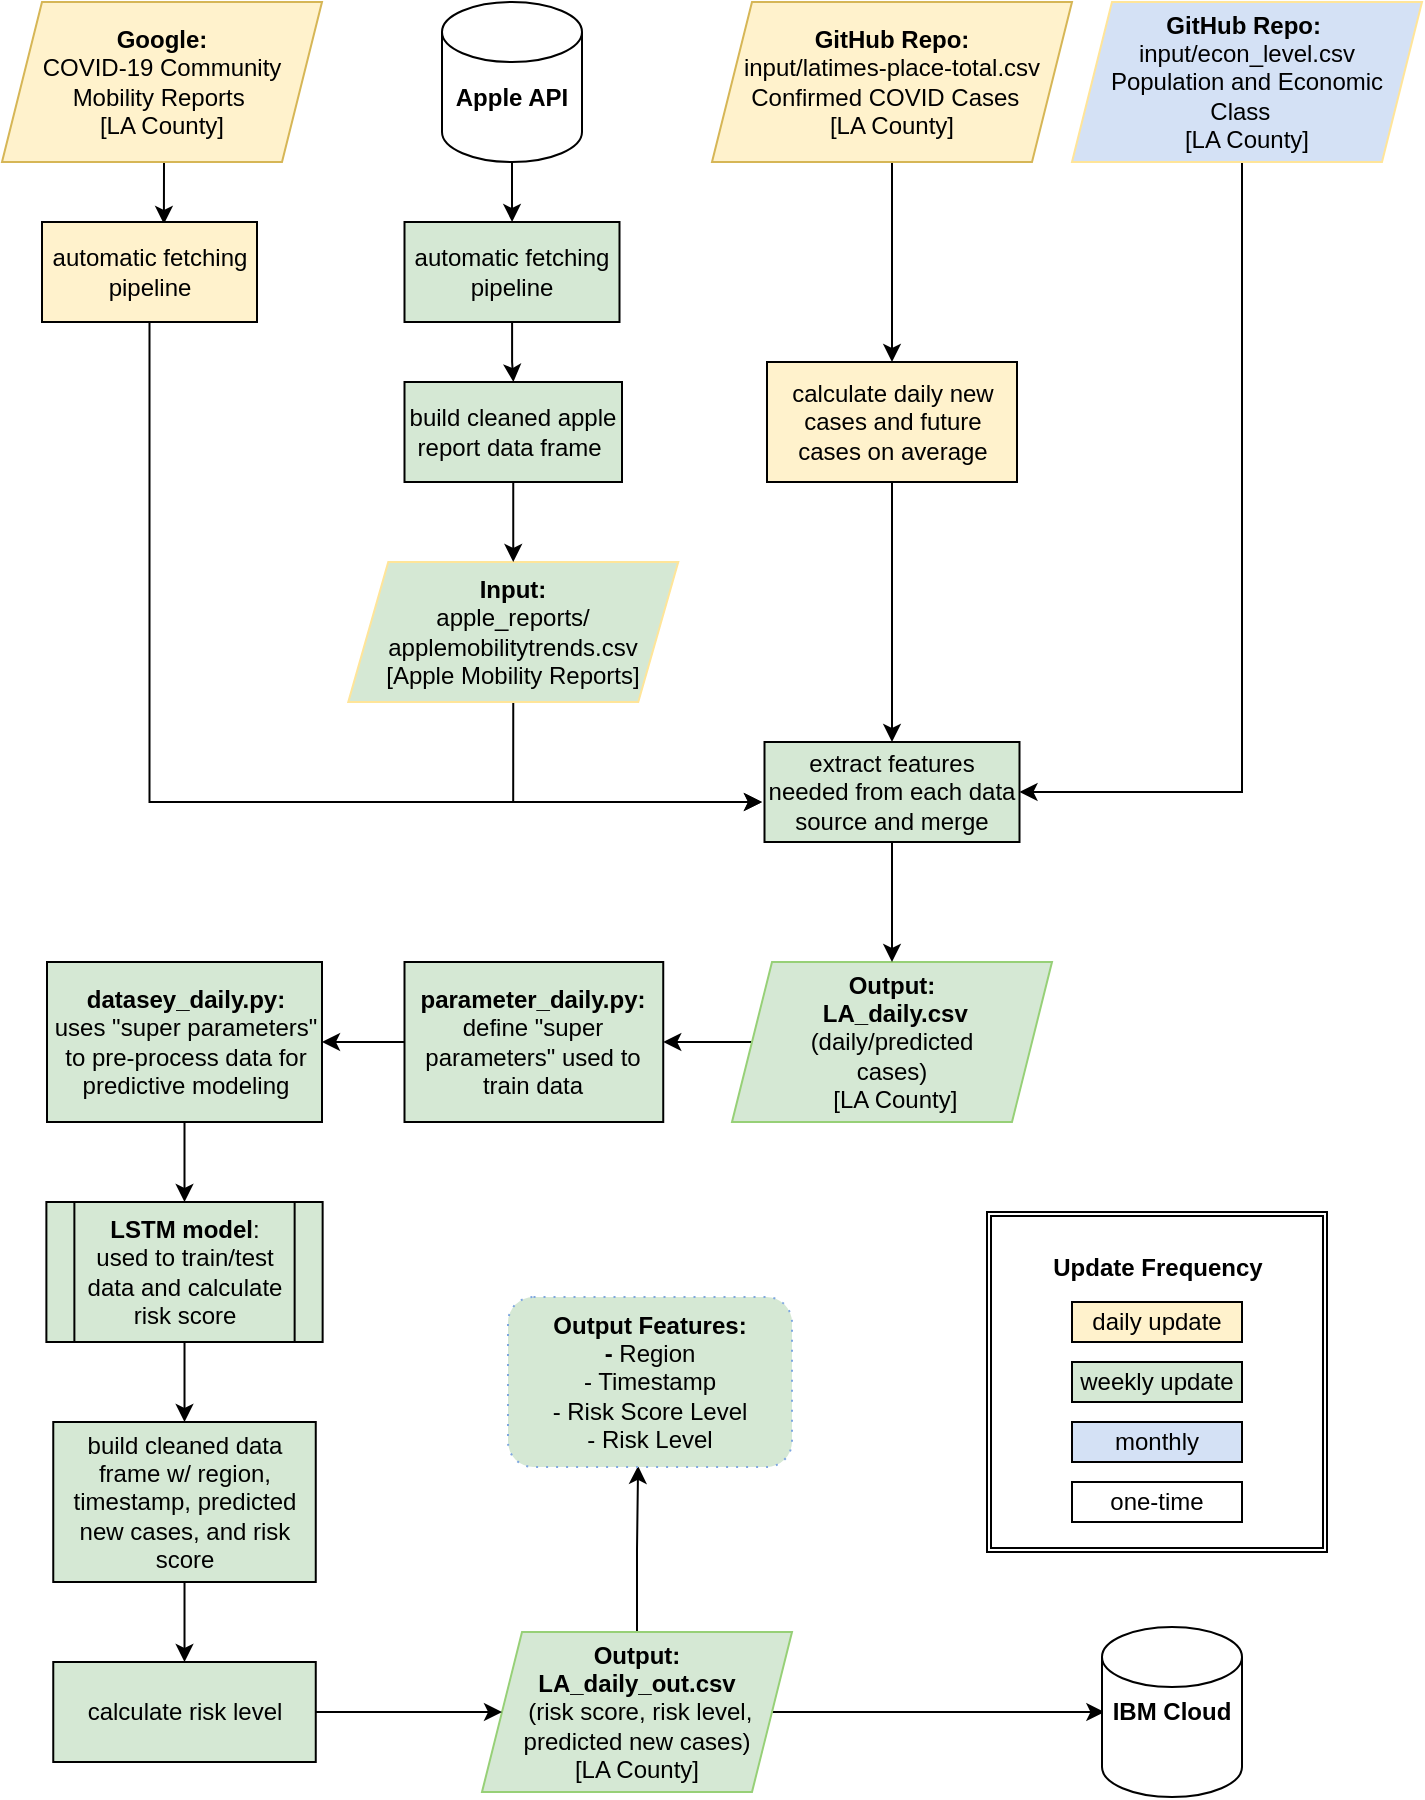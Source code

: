 <mxfile version="13.6.0" type="device"><diagram id="EMMWCg8WO8nGpN-h3Lt4" name="Page-1"><mxGraphModel dx="1166" dy="741" grid="1" gridSize="10" guides="1" tooltips="1" connect="1" arrows="1" fold="1" page="1" pageScale="1" pageWidth="850" pageHeight="1100" math="0" shadow="0"><root><mxCell id="0"/><mxCell id="1" parent="0"/><mxCell id="4KXb9JyP3AkB6F7u9Ha2-32" style="edgeStyle=orthogonalEdgeStyle;rounded=0;orthogonalLoop=1;jettySize=auto;html=1;entryX=1;entryY=0.5;entryDx=0;entryDy=0;" parent="1" source="c5__5FzdPdkLztYr7EIl-13" target="4KXb9JyP3AkB6F7u9Ha2-4" edge="1"><mxGeometry relative="1" as="geometry"><Array as="points"><mxPoint x="700" y="515"/></Array></mxGeometry></mxCell><mxCell id="c5__5FzdPdkLztYr7EIl-13" value="&lt;b&gt;GitHub Repo:&lt;/b&gt;&amp;nbsp;&lt;br&gt;input/econ_level.csv&lt;br&gt;Population and Economic Class&amp;nbsp;&amp;nbsp;&lt;br&gt;[LA County]" style="shape=parallelogram;perimeter=parallelogramPerimeter;whiteSpace=wrap;html=1;fixedSize=1;fillColor=#D4E1F5;strokeColor=#FFE599;" parent="1" vertex="1"><mxGeometry x="615" y="120" width="175" height="80" as="geometry"/></mxCell><mxCell id="4KXb9JyP3AkB6F7u9Ha2-36" value="" style="edgeStyle=orthogonalEdgeStyle;rounded=0;orthogonalLoop=1;jettySize=auto;html=1;" parent="1" source="c5__5FzdPdkLztYr7EIl-14" target="4KXb9JyP3AkB6F7u9Ha2-33" edge="1"><mxGeometry relative="1" as="geometry"/></mxCell><mxCell id="c5__5FzdPdkLztYr7EIl-14" value="&lt;b&gt;Output:&lt;br&gt;&amp;nbsp;LA_daily.csv &lt;br&gt;&lt;/b&gt;(daily/predicted &lt;br&gt;cases)&lt;br&gt;&amp;nbsp;[LA County]" style="shape=parallelogram;perimeter=parallelogramPerimeter;whiteSpace=wrap;html=1;fixedSize=1;fillColor=#D5E8D4;strokeColor=#97D077;" parent="1" vertex="1"><mxGeometry x="445" y="600" width="160" height="80" as="geometry"/></mxCell><mxCell id="4KXb9JyP3AkB6F7u9Ha2-45" style="edgeStyle=orthogonalEdgeStyle;rounded=0;orthogonalLoop=1;jettySize=auto;html=1;exitX=1;exitY=0.5;exitDx=0;exitDy=0;entryX=0.017;entryY=0.5;entryDx=0;entryDy=0;entryPerimeter=0;" parent="1" source="c5__5FzdPdkLztYr7EIl-23" target="c5__5FzdPdkLztYr7EIl-24" edge="1"><mxGeometry relative="1" as="geometry"/></mxCell><mxCell id="VfQ2PKXqb5fFJSpvM04X-44" style="edgeStyle=orthogonalEdgeStyle;rounded=0;orthogonalLoop=1;jettySize=auto;html=1;exitX=0.5;exitY=0;exitDx=0;exitDy=0;entryX=0.458;entryY=0.994;entryDx=0;entryDy=0;entryPerimeter=0;" edge="1" parent="1" source="c5__5FzdPdkLztYr7EIl-23" target="VfQ2PKXqb5fFJSpvM04X-43"><mxGeometry relative="1" as="geometry"/></mxCell><mxCell id="c5__5FzdPdkLztYr7EIl-23" value="&lt;b&gt;Output:&lt;br&gt;LA_daily_out.csv&lt;br&gt;&lt;/b&gt;&amp;nbsp;(risk score, risk level, predicted new cases)&lt;br&gt;[LA County]" style="shape=parallelogram;perimeter=parallelogramPerimeter;whiteSpace=wrap;html=1;fixedSize=1;fillColor=#D5E8D4;strokeColor=#97D077;" parent="1" vertex="1"><mxGeometry x="320" y="935" width="155" height="80" as="geometry"/></mxCell><mxCell id="c5__5FzdPdkLztYr7EIl-24" value="&lt;b&gt;IBM Cloud&lt;/b&gt;" style="shape=cylinder2;whiteSpace=wrap;html=1;boundedLbl=1;backgroundOutline=1;size=15;fillColor=#FFFFFF;" parent="1" vertex="1"><mxGeometry x="630" y="932.5" width="70" height="85" as="geometry"/></mxCell><mxCell id="4KXb9JyP3AkB6F7u9Ha2-6" style="edgeStyle=orthogonalEdgeStyle;rounded=0;orthogonalLoop=1;jettySize=auto;html=1;exitX=0.5;exitY=1;exitDx=0;exitDy=0;" parent="1" source="3Q9lxoXXyYOwo95ZzaGR-1" target="4KXb9JyP3AkB6F7u9Ha2-3" edge="1"><mxGeometry relative="1" as="geometry"/></mxCell><mxCell id="3Q9lxoXXyYOwo95ZzaGR-1" value="&lt;b&gt;GitHub Repo: &lt;br&gt;&lt;/b&gt;input/latimes-place-total.csv&lt;br&gt;Confirmed COVID Cases&amp;nbsp;&amp;nbsp;&lt;br&gt;[LA County]" style="shape=parallelogram;perimeter=parallelogramPerimeter;whiteSpace=wrap;html=1;fixedSize=1;fillColor=#FFF2CC;strokeColor=#d6b656;" parent="1" vertex="1"><mxGeometry x="435" y="120" width="180" height="80" as="geometry"/></mxCell><mxCell id="4KXb9JyP3AkB6F7u9Ha2-19" style="edgeStyle=orthogonalEdgeStyle;rounded=0;orthogonalLoop=1;jettySize=auto;html=1;exitX=0.5;exitY=1;exitDx=0;exitDy=0;entryX=0.567;entryY=0.02;entryDx=0;entryDy=0;entryPerimeter=0;" parent="1" source="4KXb9JyP3AkB6F7u9Ha2-1" target="4KXb9JyP3AkB6F7u9Ha2-17" edge="1"><mxGeometry relative="1" as="geometry"/></mxCell><mxCell id="4KXb9JyP3AkB6F7u9Ha2-1" value="&lt;b&gt;Google:&lt;br&gt;&lt;/b&gt;COVID-19 Community Mobility Reports&amp;nbsp;&lt;br&gt;[LA County]" style="shape=parallelogram;perimeter=parallelogramPerimeter;whiteSpace=wrap;html=1;fixedSize=1;fillColor=#fff2cc;strokeColor=#d6b656;" parent="1" vertex="1"><mxGeometry x="80" y="120" width="160" height="80" as="geometry"/></mxCell><mxCell id="4KXb9JyP3AkB6F7u9Ha2-29" style="edgeStyle=orthogonalEdgeStyle;rounded=0;orthogonalLoop=1;jettySize=auto;html=1;exitX=0.5;exitY=1;exitDx=0;exitDy=0;" parent="1" source="4KXb9JyP3AkB6F7u9Ha2-2" edge="1"><mxGeometry relative="1" as="geometry"><mxPoint x="460" y="520" as="targetPoint"/><Array as="points"><mxPoint x="335" y="520"/></Array></mxGeometry></mxCell><mxCell id="4KXb9JyP3AkB6F7u9Ha2-2" value="&lt;b&gt;Input:&lt;br&gt;&lt;/b&gt;apple_reports/ applemobilitytrends.csv&lt;br&gt;[Apple Mobility Reports]" style="shape=parallelogram;perimeter=parallelogramPerimeter;whiteSpace=wrap;html=1;fixedSize=1;fillColor=#D5E8D4;strokeColor=#FFE599;" parent="1" vertex="1"><mxGeometry x="253.13" y="400" width="165" height="70" as="geometry"/></mxCell><mxCell id="4KXb9JyP3AkB6F7u9Ha2-9" style="edgeStyle=orthogonalEdgeStyle;rounded=0;orthogonalLoop=1;jettySize=auto;html=1;exitX=0.5;exitY=1;exitDx=0;exitDy=0;entryX=0.5;entryY=0;entryDx=0;entryDy=0;" parent="1" source="4KXb9JyP3AkB6F7u9Ha2-3" target="4KXb9JyP3AkB6F7u9Ha2-4" edge="1"><mxGeometry relative="1" as="geometry"/></mxCell><mxCell id="4KXb9JyP3AkB6F7u9Ha2-3" value="calculate daily new cases and future cases on average" style="rounded=0;whiteSpace=wrap;html=1;fillColor=#FFF2CC;" parent="1" vertex="1"><mxGeometry x="462.5" y="300" width="125" height="60" as="geometry"/></mxCell><mxCell id="4KXb9JyP3AkB6F7u9Ha2-15" style="edgeStyle=orthogonalEdgeStyle;rounded=0;orthogonalLoop=1;jettySize=auto;html=1;exitX=0.5;exitY=1;exitDx=0;exitDy=0;" parent="1" source="4KXb9JyP3AkB6F7u9Ha2-4" target="c5__5FzdPdkLztYr7EIl-14" edge="1"><mxGeometry relative="1" as="geometry"/></mxCell><mxCell id="4KXb9JyP3AkB6F7u9Ha2-4" value="extract features needed from each data source and merge" style="rounded=0;whiteSpace=wrap;html=1;fillColor=#D5E8D4;" parent="1" vertex="1"><mxGeometry x="461.25" y="490" width="127.5" height="50" as="geometry"/></mxCell><mxCell id="4KXb9JyP3AkB6F7u9Ha2-41" style="edgeStyle=orthogonalEdgeStyle;rounded=0;orthogonalLoop=1;jettySize=auto;html=1;exitX=0.5;exitY=1;exitDx=0;exitDy=0;entryX=0.5;entryY=0;entryDx=0;entryDy=0;" parent="1" source="4KXb9JyP3AkB6F7u9Ha2-16" target="4KXb9JyP3AkB6F7u9Ha2-34" edge="1"><mxGeometry relative="1" as="geometry"/></mxCell><mxCell id="4KXb9JyP3AkB6F7u9Ha2-16" value="&lt;b&gt;datasey_daily.py:&lt;br&gt;&lt;/b&gt;uses&amp;nbsp;&quot;super parameters&quot; to pre-process data for predictive modeling" style="rounded=0;whiteSpace=wrap;html=1;fillColor=#D5E8D4;" parent="1" vertex="1"><mxGeometry x="102.5" y="600" width="137.5" height="80" as="geometry"/></mxCell><mxCell id="4KXb9JyP3AkB6F7u9Ha2-27" style="edgeStyle=orthogonalEdgeStyle;rounded=0;orthogonalLoop=1;jettySize=auto;html=1;" parent="1" source="4KXb9JyP3AkB6F7u9Ha2-17" edge="1"><mxGeometry relative="1" as="geometry"><mxPoint x="460" y="520" as="targetPoint"/><Array as="points"><mxPoint x="154" y="520"/></Array></mxGeometry></mxCell><mxCell id="4KXb9JyP3AkB6F7u9Ha2-17" value="automatic fetching pipeline" style="rounded=0;whiteSpace=wrap;html=1;fillColor=#FFF2CC;" parent="1" vertex="1"><mxGeometry x="100" y="230" width="107.5" height="50" as="geometry"/></mxCell><mxCell id="4KXb9JyP3AkB6F7u9Ha2-28" style="edgeStyle=orthogonalEdgeStyle;rounded=0;orthogonalLoop=1;jettySize=auto;html=1;exitX=0.5;exitY=1;exitDx=0;exitDy=0;" parent="1" source="4KXb9JyP3AkB6F7u9Ha2-18" target="4KXb9JyP3AkB6F7u9Ha2-2" edge="1"><mxGeometry relative="1" as="geometry"/></mxCell><mxCell id="4KXb9JyP3AkB6F7u9Ha2-18" value="build cleaned apple report data frame&amp;nbsp;" style="rounded=0;whiteSpace=wrap;html=1;fillColor=#D5E8D4;" parent="1" vertex="1"><mxGeometry x="281.25" y="310" width="108.75" height="50" as="geometry"/></mxCell><mxCell id="4KXb9JyP3AkB6F7u9Ha2-25" value="" style="edgeStyle=orthogonalEdgeStyle;rounded=0;orthogonalLoop=1;jettySize=auto;html=1;" parent="1" source="4KXb9JyP3AkB6F7u9Ha2-20" target="4KXb9JyP3AkB6F7u9Ha2-21" edge="1"><mxGeometry relative="1" as="geometry"/></mxCell><mxCell id="4KXb9JyP3AkB6F7u9Ha2-20" value="&lt;font face=&quot;helvetica&quot;&gt;&lt;b&gt;&lt;br&gt;Apple API&lt;/b&gt;&lt;/font&gt;" style="shape=cylinder2;whiteSpace=wrap;html=1;boundedLbl=1;backgroundOutline=1;size=15;fillColor=#FFFFFF;" parent="1" vertex="1"><mxGeometry x="300" y="120" width="70" height="80" as="geometry"/></mxCell><mxCell id="4KXb9JyP3AkB6F7u9Ha2-26" value="" style="edgeStyle=orthogonalEdgeStyle;rounded=0;orthogonalLoop=1;jettySize=auto;html=1;" parent="1" source="4KXb9JyP3AkB6F7u9Ha2-21" target="4KXb9JyP3AkB6F7u9Ha2-18" edge="1"><mxGeometry relative="1" as="geometry"/></mxCell><mxCell id="4KXb9JyP3AkB6F7u9Ha2-21" value="automatic fetching pipeline" style="rounded=0;whiteSpace=wrap;html=1;fillColor=#D5E8D4;" parent="1" vertex="1"><mxGeometry x="281.25" y="230" width="107.5" height="50" as="geometry"/></mxCell><mxCell id="4KXb9JyP3AkB6F7u9Ha2-37" value="" style="edgeStyle=orthogonalEdgeStyle;rounded=0;orthogonalLoop=1;jettySize=auto;html=1;" parent="1" source="4KXb9JyP3AkB6F7u9Ha2-33" target="4KXb9JyP3AkB6F7u9Ha2-16" edge="1"><mxGeometry relative="1" as="geometry"/></mxCell><mxCell id="4KXb9JyP3AkB6F7u9Ha2-33" value="&lt;b&gt;parameter_daily.py:&lt;br&gt;&lt;/b&gt;define &quot;super parameters&quot; used to train data" style="rounded=0;whiteSpace=wrap;html=1;fillColor=#D5E8D4;" parent="1" vertex="1"><mxGeometry x="281.25" y="600" width="129.37" height="80" as="geometry"/></mxCell><mxCell id="4KXb9JyP3AkB6F7u9Ha2-42" value="" style="edgeStyle=orthogonalEdgeStyle;rounded=0;orthogonalLoop=1;jettySize=auto;html=1;" parent="1" source="4KXb9JyP3AkB6F7u9Ha2-34" target="4KXb9JyP3AkB6F7u9Ha2-38" edge="1"><mxGeometry relative="1" as="geometry"/></mxCell><mxCell id="4KXb9JyP3AkB6F7u9Ha2-34" value="&lt;b&gt;LSTM model&lt;/b&gt;: &lt;br&gt;used to train/test data and calculate risk score" style="shape=process;whiteSpace=wrap;html=1;backgroundOutline=1;fillColor=#D5E8D4;" parent="1" vertex="1"><mxGeometry x="102.19" y="720" width="138.13" height="70" as="geometry"/></mxCell><mxCell id="4KXb9JyP3AkB6F7u9Ha2-43" value="" style="edgeStyle=orthogonalEdgeStyle;rounded=0;orthogonalLoop=1;jettySize=auto;html=1;" parent="1" source="4KXb9JyP3AkB6F7u9Ha2-38" target="4KXb9JyP3AkB6F7u9Ha2-39" edge="1"><mxGeometry relative="1" as="geometry"/></mxCell><mxCell id="4KXb9JyP3AkB6F7u9Ha2-38" value="build cleaned data frame w/ region, timestamp, predicted new cases, and risk score" style="rounded=0;whiteSpace=wrap;html=1;fillColor=#D5E8D4;" parent="1" vertex="1"><mxGeometry x="105.63" y="830" width="131.25" height="80" as="geometry"/></mxCell><mxCell id="4KXb9JyP3AkB6F7u9Ha2-44" value="" style="edgeStyle=orthogonalEdgeStyle;rounded=0;orthogonalLoop=1;jettySize=auto;html=1;" parent="1" source="4KXb9JyP3AkB6F7u9Ha2-39" target="c5__5FzdPdkLztYr7EIl-23" edge="1"><mxGeometry relative="1" as="geometry"/></mxCell><mxCell id="4KXb9JyP3AkB6F7u9Ha2-39" value="calculate risk level" style="rounded=0;whiteSpace=wrap;html=1;fillColor=#D5E8D4;" parent="1" vertex="1"><mxGeometry x="105.63" y="950" width="131.25" height="50" as="geometry"/></mxCell><mxCell id="VfQ2PKXqb5fFJSpvM04X-37" value="&lt;b&gt;Update Frequency&lt;br&gt;&lt;/b&gt;&lt;br&gt;&lt;br&gt;&lt;br&gt;&lt;br&gt;&lt;br&gt;&lt;br&gt;&lt;br&gt;&lt;br&gt;" style="shape=ext;double=1;whiteSpace=wrap;html=1;aspect=fixed;" vertex="1" parent="1"><mxGeometry x="572.5" y="725" width="170" height="170" as="geometry"/></mxCell><mxCell id="VfQ2PKXqb5fFJSpvM04X-32" value="daily update" style="rounded=0;whiteSpace=wrap;html=1;fillColor=#FFF2CC;" vertex="1" parent="1"><mxGeometry x="615" y="770" width="85" height="20" as="geometry"/></mxCell><mxCell id="VfQ2PKXqb5fFJSpvM04X-33" value="weekly update" style="rounded=0;whiteSpace=wrap;html=1;fillColor=#D5E8D4;" vertex="1" parent="1"><mxGeometry x="615" y="800" width="85" height="20" as="geometry"/></mxCell><mxCell id="VfQ2PKXqb5fFJSpvM04X-34" value="monthly" style="rounded=0;whiteSpace=wrap;html=1;fillColor=#D4E1F5;" vertex="1" parent="1"><mxGeometry x="615" y="830" width="85" height="20" as="geometry"/></mxCell><mxCell id="VfQ2PKXqb5fFJSpvM04X-36" value="one-time" style="rounded=0;whiteSpace=wrap;html=1;" vertex="1" parent="1"><mxGeometry x="615" y="860" width="85" height="20" as="geometry"/></mxCell><mxCell id="VfQ2PKXqb5fFJSpvM04X-43" value="&lt;b&gt;Output Features:&lt;br&gt;- &lt;/b&gt;Region&lt;br&gt;- Timestamp&lt;br&gt;- Risk Score Level&lt;br&gt;- Risk Level&lt;br&gt;" style="shape=ext;rounded=1;html=1;whiteSpace=wrap;dashed=1;dashPattern=1 4;strokeColor=#7EA6E0;fillColor=#D5E8D4;" vertex="1" parent="1"><mxGeometry x="333" y="767.5" width="142" height="85" as="geometry"/></mxCell></root></mxGraphModel></diagram></mxfile>